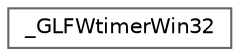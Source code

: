 digraph "类继承关系图"
{
 // LATEX_PDF_SIZE
  bgcolor="transparent";
  edge [fontname=Helvetica,fontsize=10,labelfontname=Helvetica,labelfontsize=10];
  node [fontname=Helvetica,fontsize=10,shape=box,height=0.2,width=0.4];
  rankdir="LR";
  Node0 [id="Node000000",label="_GLFWtimerWin32",height=0.2,width=0.4,color="grey40", fillcolor="white", style="filled",URL="$struct___g_l_f_wtimer_win32.html",tooltip=" "];
}
